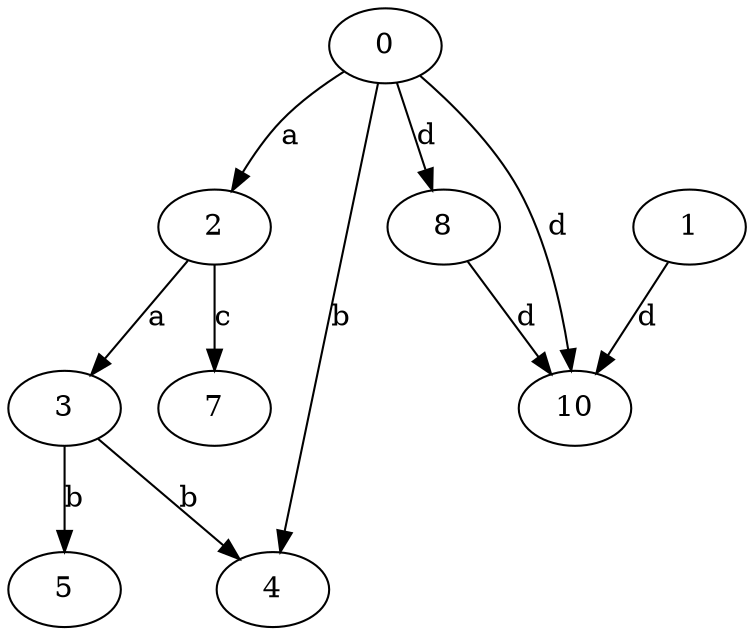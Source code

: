 strict digraph  {
2;
3;
4;
5;
7;
0;
8;
1;
10;
2 -> 3  [label=a];
2 -> 7  [label=c];
3 -> 4  [label=b];
3 -> 5  [label=b];
0 -> 2  [label=a];
0 -> 4  [label=b];
0 -> 8  [label=d];
0 -> 10  [label=d];
8 -> 10  [label=d];
1 -> 10  [label=d];
}
